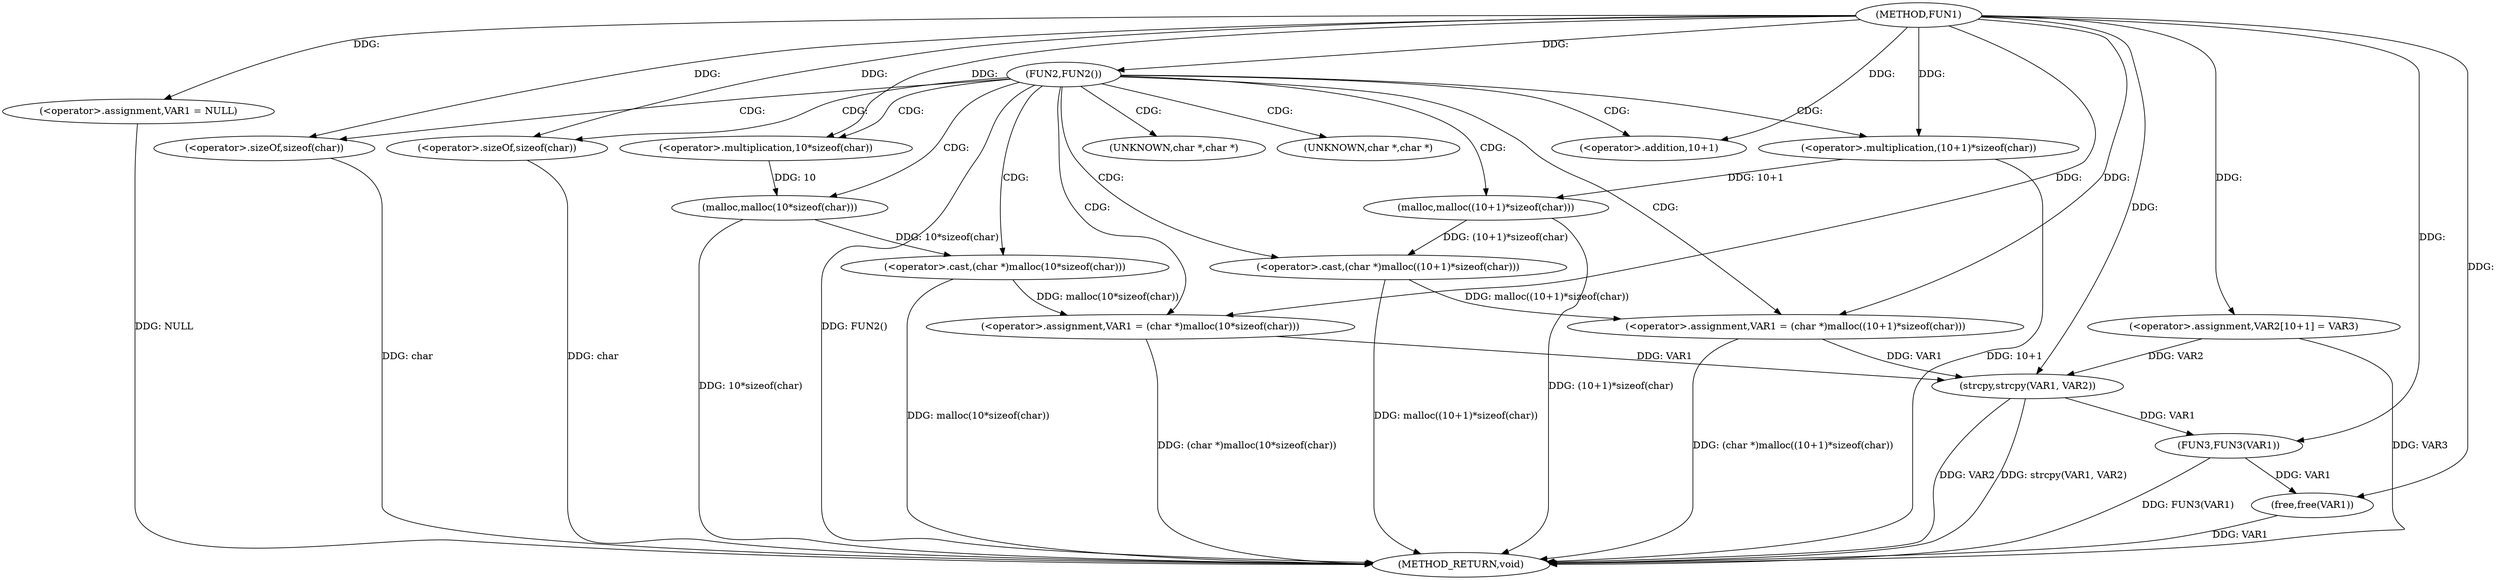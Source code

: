 digraph FUN1 {  
"1000100" [label = "(METHOD,FUN1)" ]
"1000143" [label = "(METHOD_RETURN,void)" ]
"1000103" [label = "(<operator>.assignment,VAR1 = NULL)" ]
"1000107" [label = "(FUN2,FUN2())" ]
"1000109" [label = "(<operator>.assignment,VAR1 = (char *)malloc(10*sizeof(char)))" ]
"1000111" [label = "(<operator>.cast,(char *)malloc(10*sizeof(char)))" ]
"1000113" [label = "(malloc,malloc(10*sizeof(char)))" ]
"1000114" [label = "(<operator>.multiplication,10*sizeof(char))" ]
"1000116" [label = "(<operator>.sizeOf,sizeof(char))" ]
"1000120" [label = "(<operator>.assignment,VAR1 = (char *)malloc((10+1)*sizeof(char)))" ]
"1000122" [label = "(<operator>.cast,(char *)malloc((10+1)*sizeof(char)))" ]
"1000124" [label = "(malloc,malloc((10+1)*sizeof(char)))" ]
"1000125" [label = "(<operator>.multiplication,(10+1)*sizeof(char))" ]
"1000126" [label = "(<operator>.addition,10+1)" ]
"1000129" [label = "(<operator>.sizeOf,sizeof(char))" ]
"1000133" [label = "(<operator>.assignment,VAR2[10+1] = VAR3)" ]
"1000136" [label = "(strcpy,strcpy(VAR1, VAR2))" ]
"1000139" [label = "(FUN3,FUN3(VAR1))" ]
"1000141" [label = "(free,free(VAR1))" ]
"1000112" [label = "(UNKNOWN,char *,char *)" ]
"1000123" [label = "(UNKNOWN,char *,char *)" ]
  "1000116" -> "1000143"  [ label = "DDG: char"] 
  "1000141" -> "1000143"  [ label = "DDG: VAR1"] 
  "1000124" -> "1000143"  [ label = "DDG: (10+1)*sizeof(char)"] 
  "1000107" -> "1000143"  [ label = "DDG: FUN2()"] 
  "1000103" -> "1000143"  [ label = "DDG: NULL"] 
  "1000113" -> "1000143"  [ label = "DDG: 10*sizeof(char)"] 
  "1000136" -> "1000143"  [ label = "DDG: VAR2"] 
  "1000122" -> "1000143"  [ label = "DDG: malloc((10+1)*sizeof(char))"] 
  "1000129" -> "1000143"  [ label = "DDG: char"] 
  "1000125" -> "1000143"  [ label = "DDG: 10+1"] 
  "1000139" -> "1000143"  [ label = "DDG: FUN3(VAR1)"] 
  "1000133" -> "1000143"  [ label = "DDG: VAR3"] 
  "1000111" -> "1000143"  [ label = "DDG: malloc(10*sizeof(char))"] 
  "1000136" -> "1000143"  [ label = "DDG: strcpy(VAR1, VAR2)"] 
  "1000120" -> "1000143"  [ label = "DDG: (char *)malloc((10+1)*sizeof(char))"] 
  "1000109" -> "1000143"  [ label = "DDG: (char *)malloc(10*sizeof(char))"] 
  "1000100" -> "1000103"  [ label = "DDG: "] 
  "1000100" -> "1000107"  [ label = "DDG: "] 
  "1000111" -> "1000109"  [ label = "DDG: malloc(10*sizeof(char))"] 
  "1000100" -> "1000109"  [ label = "DDG: "] 
  "1000113" -> "1000111"  [ label = "DDG: 10*sizeof(char)"] 
  "1000114" -> "1000113"  [ label = "DDG: 10"] 
  "1000100" -> "1000114"  [ label = "DDG: "] 
  "1000100" -> "1000116"  [ label = "DDG: "] 
  "1000122" -> "1000120"  [ label = "DDG: malloc((10+1)*sizeof(char))"] 
  "1000100" -> "1000120"  [ label = "DDG: "] 
  "1000124" -> "1000122"  [ label = "DDG: (10+1)*sizeof(char)"] 
  "1000125" -> "1000124"  [ label = "DDG: 10+1"] 
  "1000100" -> "1000125"  [ label = "DDG: "] 
  "1000100" -> "1000126"  [ label = "DDG: "] 
  "1000100" -> "1000129"  [ label = "DDG: "] 
  "1000100" -> "1000133"  [ label = "DDG: "] 
  "1000120" -> "1000136"  [ label = "DDG: VAR1"] 
  "1000109" -> "1000136"  [ label = "DDG: VAR1"] 
  "1000100" -> "1000136"  [ label = "DDG: "] 
  "1000133" -> "1000136"  [ label = "DDG: VAR2"] 
  "1000136" -> "1000139"  [ label = "DDG: VAR1"] 
  "1000100" -> "1000139"  [ label = "DDG: "] 
  "1000139" -> "1000141"  [ label = "DDG: VAR1"] 
  "1000100" -> "1000141"  [ label = "DDG: "] 
  "1000107" -> "1000109"  [ label = "CDG: "] 
  "1000107" -> "1000112"  [ label = "CDG: "] 
  "1000107" -> "1000129"  [ label = "CDG: "] 
  "1000107" -> "1000123"  [ label = "CDG: "] 
  "1000107" -> "1000124"  [ label = "CDG: "] 
  "1000107" -> "1000125"  [ label = "CDG: "] 
  "1000107" -> "1000116"  [ label = "CDG: "] 
  "1000107" -> "1000114"  [ label = "CDG: "] 
  "1000107" -> "1000120"  [ label = "CDG: "] 
  "1000107" -> "1000113"  [ label = "CDG: "] 
  "1000107" -> "1000111"  [ label = "CDG: "] 
  "1000107" -> "1000122"  [ label = "CDG: "] 
  "1000107" -> "1000126"  [ label = "CDG: "] 
}
